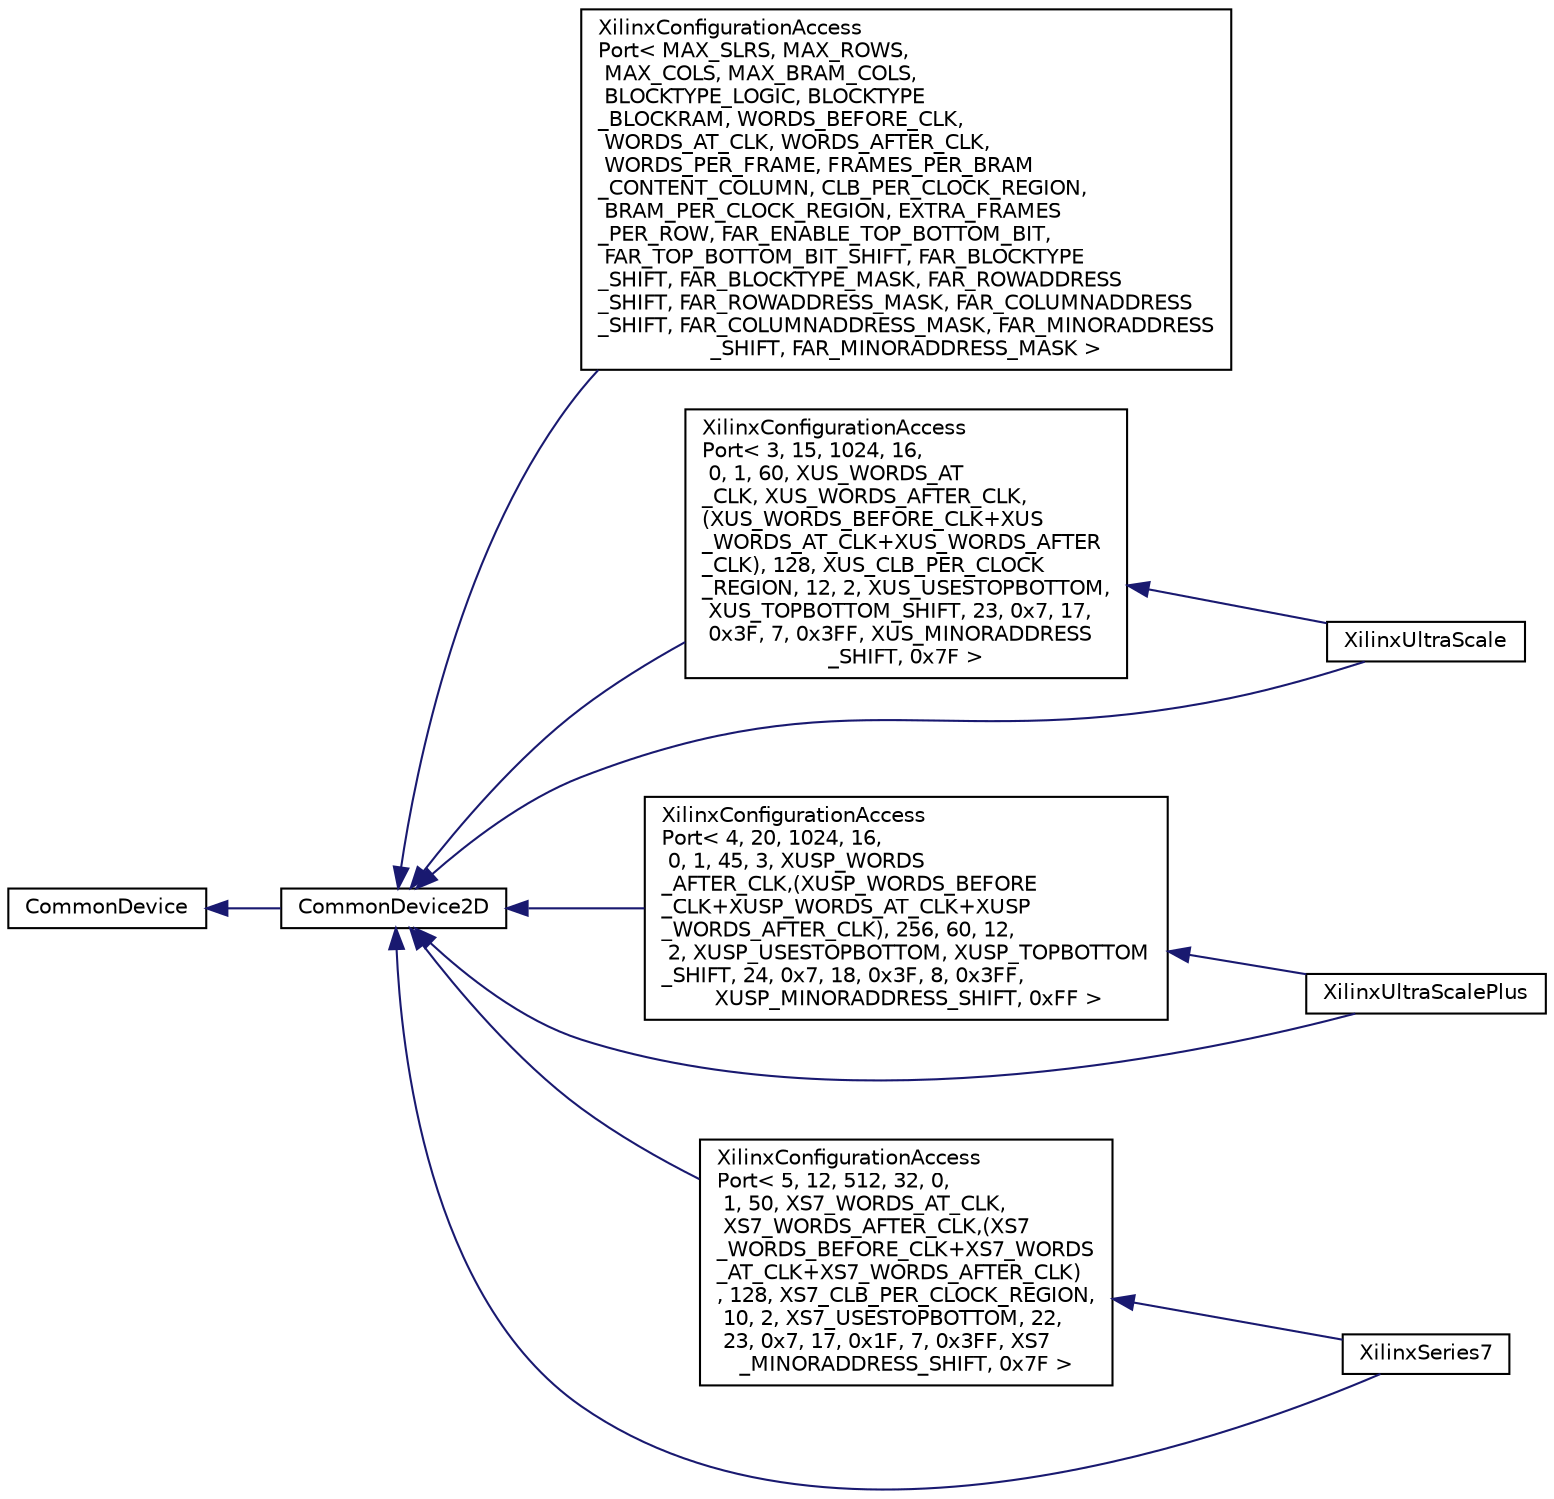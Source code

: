 digraph "Graphical Class Hierarchy"
{
 // INTERACTIVE_SVG=YES
 // LATEX_PDF_SIZE
  edge [fontname="Helvetica",fontsize="10",labelfontname="Helvetica",labelfontsize="10"];
  node [fontname="Helvetica",fontsize="10",shape=record];
  rankdir="LR";
  Node0 [label="CommonDevice",height=0.2,width=0.4,color="black", fillcolor="white", style="filled",URL="$classCommonDevice.html",tooltip=" "];
  Node0 -> Node1 [dir="back",color="midnightblue",fontsize="10",style="solid",fontname="Helvetica"];
  Node1 [label="CommonDevice2D",height=0.2,width=0.4,color="black", fillcolor="white", style="filled",URL="$classCommonDevice2D.html",tooltip=" "];
  Node1 -> Node2 [dir="back",color="midnightblue",fontsize="10",style="solid",fontname="Helvetica"];
  Node2 [label="XilinxConfigurationAccess\lPort\< MAX_SLRS, MAX_ROWS,\l MAX_COLS, MAX_BRAM_COLS,\l BLOCKTYPE_LOGIC, BLOCKTYPE\l_BLOCKRAM, WORDS_BEFORE_CLK,\l WORDS_AT_CLK, WORDS_AFTER_CLK,\l WORDS_PER_FRAME, FRAMES_PER_BRAM\l_CONTENT_COLUMN, CLB_PER_CLOCK_REGION,\l BRAM_PER_CLOCK_REGION, EXTRA_FRAMES\l_PER_ROW, FAR_ENABLE_TOP_BOTTOM_BIT,\l FAR_TOP_BOTTOM_BIT_SHIFT, FAR_BLOCKTYPE\l_SHIFT, FAR_BLOCKTYPE_MASK, FAR_ROWADDRESS\l_SHIFT, FAR_ROWADDRESS_MASK, FAR_COLUMNADDRESS\l_SHIFT, FAR_COLUMNADDRESS_MASK, FAR_MINORADDRESS\l_SHIFT, FAR_MINORADDRESS_MASK \>",height=0.2,width=0.4,color="black", fillcolor="white", style="filled",URL="$classXilinxConfigurationAccessPort.html",tooltip=" "];
  Node1 -> Node3 [dir="back",color="midnightblue",fontsize="10",style="solid",fontname="Helvetica"];
  Node3 [label="XilinxConfigurationAccess\lPort\< 3, 15, 1024, 16,\l 0, 1, 60, XUS_WORDS_AT\l_CLK, XUS_WORDS_AFTER_CLK,\l(XUS_WORDS_BEFORE_CLK+XUS\l_WORDS_AT_CLK+XUS_WORDS_AFTER\l_CLK), 128, XUS_CLB_PER_CLOCK\l_REGION, 12, 2, XUS_USESTOPBOTTOM,\l XUS_TOPBOTTOM_SHIFT, 23, 0x7, 17,\l 0x3F, 7, 0x3FF, XUS_MINORADDRESS\l_SHIFT, 0x7F \>",height=0.2,width=0.4,color="black", fillcolor="white", style="filled",URL="$classXilinxConfigurationAccessPort.html",tooltip=" "];
  Node3 -> Node4 [dir="back",color="midnightblue",fontsize="10",style="solid",fontname="Helvetica"];
  Node4 [label="XilinxUltraScale",height=0.2,width=0.4,color="black", fillcolor="white", style="filled",URL="$classXilinxUltraScale.html",tooltip=" "];
  Node1 -> Node5 [dir="back",color="midnightblue",fontsize="10",style="solid",fontname="Helvetica"];
  Node5 [label="XilinxConfigurationAccess\lPort\< 4, 20, 1024, 16,\l 0, 1, 45, 3, XUSP_WORDS\l_AFTER_CLK,(XUSP_WORDS_BEFORE\l_CLK+XUSP_WORDS_AT_CLK+XUSP\l_WORDS_AFTER_CLK), 256, 60, 12,\l 2, XUSP_USESTOPBOTTOM, XUSP_TOPBOTTOM\l_SHIFT, 24, 0x7, 18, 0x3F, 8, 0x3FF,\l XUSP_MINORADDRESS_SHIFT, 0xFF \>",height=0.2,width=0.4,color="black", fillcolor="white", style="filled",URL="$classXilinxConfigurationAccessPort.html",tooltip=" "];
  Node5 -> Node6 [dir="back",color="midnightblue",fontsize="10",style="solid",fontname="Helvetica"];
  Node6 [label="XilinxUltraScalePlus",height=0.2,width=0.4,color="black", fillcolor="white", style="filled",URL="$classXilinxUltraScalePlus.html",tooltip=" "];
  Node1 -> Node7 [dir="back",color="midnightblue",fontsize="10",style="solid",fontname="Helvetica"];
  Node7 [label="XilinxConfigurationAccess\lPort\< 5, 12, 512, 32, 0,\l 1, 50, XS7_WORDS_AT_CLK,\l XS7_WORDS_AFTER_CLK,(XS7\l_WORDS_BEFORE_CLK+XS7_WORDS\l_AT_CLK+XS7_WORDS_AFTER_CLK)\l, 128, XS7_CLB_PER_CLOCK_REGION,\l 10, 2, XS7_USESTOPBOTTOM, 22,\l 23, 0x7, 17, 0x1F, 7, 0x3FF, XS7\l_MINORADDRESS_SHIFT, 0x7F \>",height=0.2,width=0.4,color="black", fillcolor="white", style="filled",URL="$classXilinxConfigurationAccessPort.html",tooltip=" "];
  Node7 -> Node8 [dir="back",color="midnightblue",fontsize="10",style="solid",fontname="Helvetica"];
  Node8 [label="XilinxSeries7",height=0.2,width=0.4,color="black", fillcolor="white", style="filled",URL="$classXilinxSeries7.html",tooltip=" "];
  Node1 -> Node8 [dir="back",color="midnightblue",fontsize="10",style="solid",fontname="Helvetica"];
  Node1 -> Node4 [dir="back",color="midnightblue",fontsize="10",style="solid",fontname="Helvetica"];
  Node1 -> Node6 [dir="back",color="midnightblue",fontsize="10",style="solid",fontname="Helvetica"];
}
